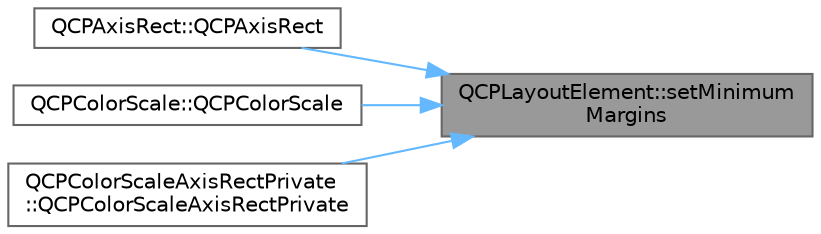 digraph "QCPLayoutElement::setMinimumMargins"
{
 // LATEX_PDF_SIZE
  bgcolor="transparent";
  edge [fontname=Helvetica,fontsize=10,labelfontname=Helvetica,labelfontsize=10];
  node [fontname=Helvetica,fontsize=10,shape=box,height=0.2,width=0.4];
  rankdir="RL";
  Node1 [label="QCPLayoutElement::setMinimum\lMargins",height=0.2,width=0.4,color="gray40", fillcolor="grey60", style="filled", fontcolor="black",tooltip=" "];
  Node1 -> Node2 [dir="back",color="steelblue1",style="solid"];
  Node2 [label="QCPAxisRect::QCPAxisRect",height=0.2,width=0.4,color="grey40", fillcolor="white", style="filled",URL="$class_q_c_p_axis_rect.html#a60b31dece805462c1b82eea2e69ba042",tooltip=" "];
  Node1 -> Node3 [dir="back",color="steelblue1",style="solid"];
  Node3 [label="QCPColorScale::QCPColorScale",height=0.2,width=0.4,color="grey40", fillcolor="white", style="filled",URL="$class_q_c_p_color_scale.html#aa8debce1be38b54287c04d4f584394b4",tooltip=" "];
  Node1 -> Node4 [dir="back",color="steelblue1",style="solid"];
  Node4 [label="QCPColorScaleAxisRectPrivate\l::QCPColorScaleAxisRectPrivate",height=0.2,width=0.4,color="grey40", fillcolor="white", style="filled",URL="$class_q_c_p_color_scale_axis_rect_private.html#ad3b242f75dd2b33581364a4e668a80db",tooltip=" "];
}
